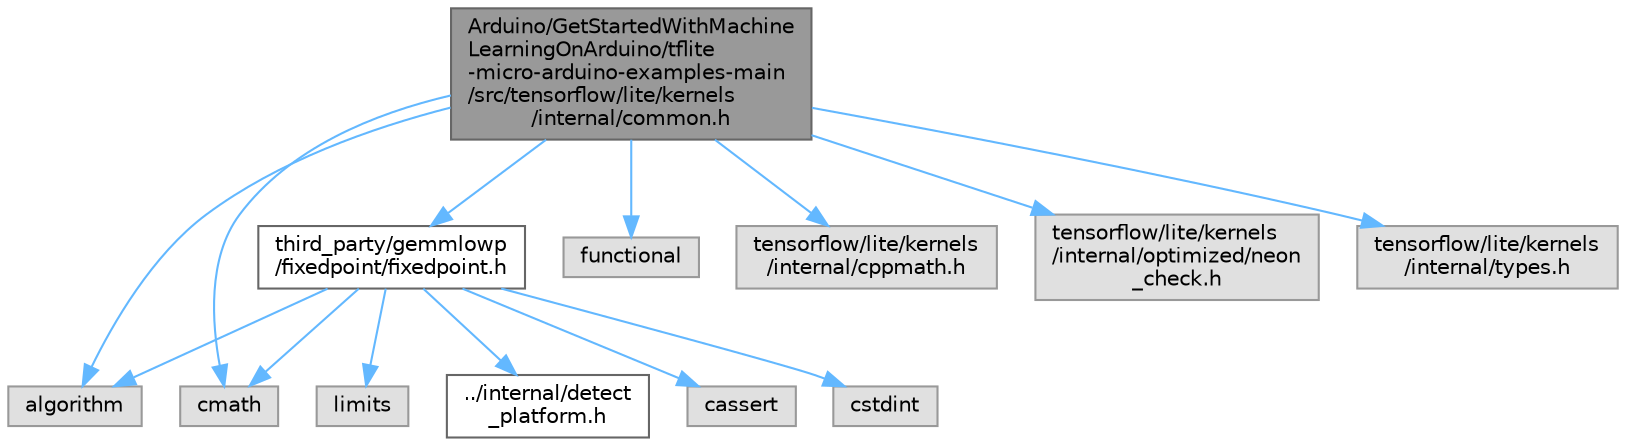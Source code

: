 digraph "Arduino/GetStartedWithMachineLearningOnArduino/tflite-micro-arduino-examples-main/src/tensorflow/lite/kernels/internal/common.h"
{
 // LATEX_PDF_SIZE
  bgcolor="transparent";
  edge [fontname=Helvetica,fontsize=10,labelfontname=Helvetica,labelfontsize=10];
  node [fontname=Helvetica,fontsize=10,shape=box,height=0.2,width=0.4];
  Node1 [id="Node000001",label="Arduino/GetStartedWithMachine\lLearningOnArduino/tflite\l-micro-arduino-examples-main\l/src/tensorflow/lite/kernels\l/internal/common.h",height=0.2,width=0.4,color="gray40", fillcolor="grey60", style="filled", fontcolor="black",tooltip=" "];
  Node1 -> Node2 [id="edge14_Node000001_Node000002",color="steelblue1",style="solid",tooltip=" "];
  Node2 [id="Node000002",label="algorithm",height=0.2,width=0.4,color="grey60", fillcolor="#E0E0E0", style="filled",tooltip=" "];
  Node1 -> Node3 [id="edge15_Node000001_Node000003",color="steelblue1",style="solid",tooltip=" "];
  Node3 [id="Node000003",label="cmath",height=0.2,width=0.4,color="grey60", fillcolor="#E0E0E0", style="filled",tooltip=" "];
  Node1 -> Node4 [id="edge16_Node000001_Node000004",color="steelblue1",style="solid",tooltip=" "];
  Node4 [id="Node000004",label="functional",height=0.2,width=0.4,color="grey60", fillcolor="#E0E0E0", style="filled",tooltip=" "];
  Node1 -> Node5 [id="edge17_Node000001_Node000005",color="steelblue1",style="solid",tooltip=" "];
  Node5 [id="Node000005",label="third_party/gemmlowp\l/fixedpoint/fixedpoint.h",height=0.2,width=0.4,color="grey40", fillcolor="white", style="filled",URL="$fixedpoint_8h.html",tooltip=" "];
  Node5 -> Node2 [id="edge18_Node000005_Node000002",color="steelblue1",style="solid",tooltip=" "];
  Node5 -> Node6 [id="edge19_Node000005_Node000006",color="steelblue1",style="solid",tooltip=" "];
  Node6 [id="Node000006",label="cassert",height=0.2,width=0.4,color="grey60", fillcolor="#E0E0E0", style="filled",tooltip=" "];
  Node5 -> Node3 [id="edge20_Node000005_Node000003",color="steelblue1",style="solid",tooltip=" "];
  Node5 -> Node7 [id="edge21_Node000005_Node000007",color="steelblue1",style="solid",tooltip=" "];
  Node7 [id="Node000007",label="cstdint",height=0.2,width=0.4,color="grey60", fillcolor="#E0E0E0", style="filled",tooltip=" "];
  Node5 -> Node8 [id="edge22_Node000005_Node000008",color="steelblue1",style="solid",tooltip=" "];
  Node8 [id="Node000008",label="limits",height=0.2,width=0.4,color="grey60", fillcolor="#E0E0E0", style="filled",tooltip=" "];
  Node5 -> Node9 [id="edge23_Node000005_Node000009",color="steelblue1",style="solid",tooltip=" "];
  Node9 [id="Node000009",label="../internal/detect\l_platform.h",height=0.2,width=0.4,color="grey40", fillcolor="white", style="filled",URL="$detect__platform_8h.html",tooltip=" "];
  Node1 -> Node10 [id="edge24_Node000001_Node000010",color="steelblue1",style="solid",tooltip=" "];
  Node10 [id="Node000010",label="tensorflow/lite/kernels\l/internal/cppmath.h",height=0.2,width=0.4,color="grey60", fillcolor="#E0E0E0", style="filled",tooltip=" "];
  Node1 -> Node11 [id="edge25_Node000001_Node000011",color="steelblue1",style="solid",tooltip=" "];
  Node11 [id="Node000011",label="tensorflow/lite/kernels\l/internal/optimized/neon\l_check.h",height=0.2,width=0.4,color="grey60", fillcolor="#E0E0E0", style="filled",tooltip=" "];
  Node1 -> Node12 [id="edge26_Node000001_Node000012",color="steelblue1",style="solid",tooltip=" "];
  Node12 [id="Node000012",label="tensorflow/lite/kernels\l/internal/types.h",height=0.2,width=0.4,color="grey60", fillcolor="#E0E0E0", style="filled",tooltip=" "];
}
